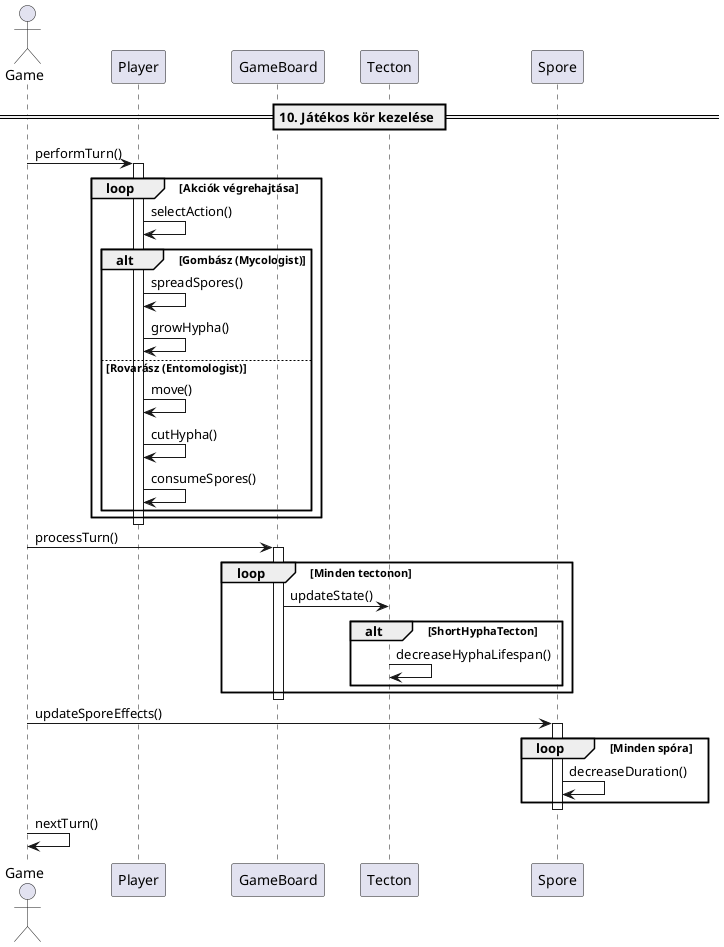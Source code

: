 @startuml

== 10. Játékos kör kezelése ==
actor Game
participant Player
participant GameBoard
participant Tecton
participant Spore

Game -> Player: performTurn()
activate Player

loop Akciók végrehajtása
    Player -> Player: selectAction()
    alt Gombász (Mycologist)
        Player -> Player: spreadSpores()
        Player -> Player: growHypha()
    else Rovarász (Entomologist)
        Player -> Player: move()
        Player -> Player: cutHypha()
        Player -> Player: consumeSpores()
    end
end

deactivate Player

Game -> GameBoard: processTurn()
activate GameBoard
loop Minden tectonon
    GameBoard -> Tecton: updateState()
    alt ShortHyphaTecton
        Tecton -> Tecton: decreaseHyphaLifespan()
    end
end
deactivate GameBoard

Game -> Spore: updateSporeEffects()
activate Spore
loop Minden spóra
    Spore -> Spore: decreaseDuration()
end
deactivate Spore

Game -> Game: nextTurn()

@enduml